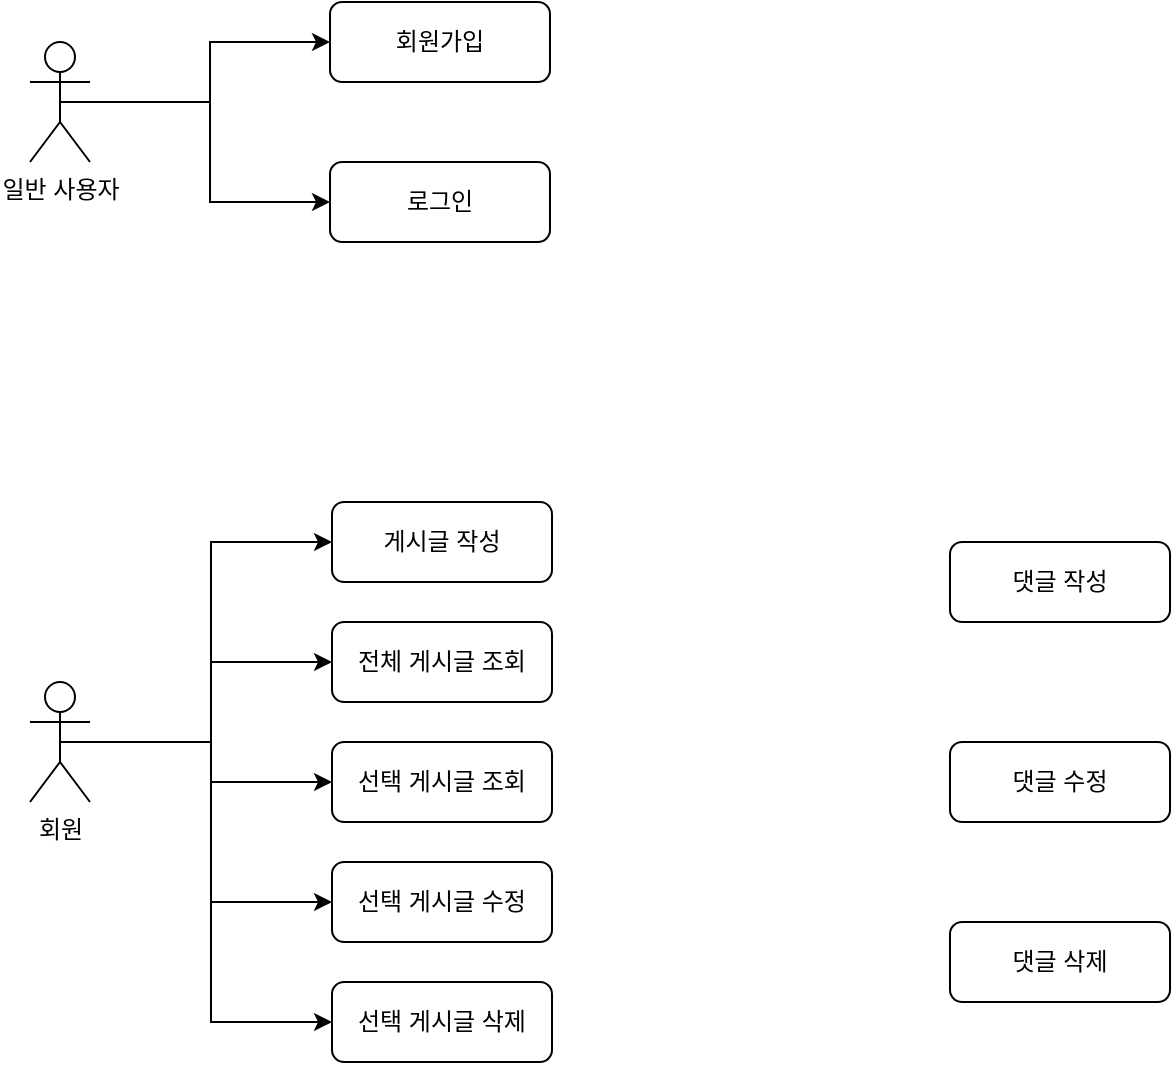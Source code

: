 <mxfile version="24.8.4">
  <diagram id="C5RBs43oDa-KdzZeNtuy" name="Page-1">
    <mxGraphModel dx="1242" dy="785" grid="1" gridSize="10" guides="1" tooltips="1" connect="1" arrows="1" fold="1" page="1" pageScale="1" pageWidth="827" pageHeight="1169" math="0" shadow="0">
      <root>
        <mxCell id="WIyWlLk6GJQsqaUBKTNV-0" />
        <mxCell id="WIyWlLk6GJQsqaUBKTNV-1" parent="WIyWlLk6GJQsqaUBKTNV-0" />
        <mxCell id="j2gXQujpd4SuEo7q7hQ5-22" style="edgeStyle=orthogonalEdgeStyle;rounded=0;orthogonalLoop=1;jettySize=auto;html=1;exitX=0.5;exitY=0.5;exitDx=0;exitDy=0;exitPerimeter=0;" edge="1" parent="WIyWlLk6GJQsqaUBKTNV-1" source="j2gXQujpd4SuEo7q7hQ5-0" target="j2gXQujpd4SuEo7q7hQ5-4">
          <mxGeometry relative="1" as="geometry" />
        </mxCell>
        <mxCell id="j2gXQujpd4SuEo7q7hQ5-23" style="edgeStyle=orthogonalEdgeStyle;rounded=0;orthogonalLoop=1;jettySize=auto;html=1;exitX=0.5;exitY=0.5;exitDx=0;exitDy=0;exitPerimeter=0;entryX=0;entryY=0.5;entryDx=0;entryDy=0;" edge="1" parent="WIyWlLk6GJQsqaUBKTNV-1" source="j2gXQujpd4SuEo7q7hQ5-0" target="j2gXQujpd4SuEo7q7hQ5-5">
          <mxGeometry relative="1" as="geometry" />
        </mxCell>
        <mxCell id="j2gXQujpd4SuEo7q7hQ5-0" value="일반 사용자" style="shape=umlActor;verticalLabelPosition=bottom;verticalAlign=top;html=1;outlineConnect=0;" vertex="1" parent="WIyWlLk6GJQsqaUBKTNV-1">
          <mxGeometry x="110" y="90" width="30" height="60" as="geometry" />
        </mxCell>
        <mxCell id="j2gXQujpd4SuEo7q7hQ5-25" style="edgeStyle=orthogonalEdgeStyle;rounded=0;orthogonalLoop=1;jettySize=auto;html=1;exitX=0.5;exitY=0.5;exitDx=0;exitDy=0;exitPerimeter=0;entryX=0;entryY=0.5;entryDx=0;entryDy=0;" edge="1" parent="WIyWlLk6GJQsqaUBKTNV-1" source="j2gXQujpd4SuEo7q7hQ5-3" target="j2gXQujpd4SuEo7q7hQ5-9">
          <mxGeometry relative="1" as="geometry" />
        </mxCell>
        <mxCell id="j2gXQujpd4SuEo7q7hQ5-26" style="edgeStyle=orthogonalEdgeStyle;rounded=0;orthogonalLoop=1;jettySize=auto;html=1;exitX=0.5;exitY=0.5;exitDx=0;exitDy=0;exitPerimeter=0;entryX=0;entryY=0.5;entryDx=0;entryDy=0;" edge="1" parent="WIyWlLk6GJQsqaUBKTNV-1" source="j2gXQujpd4SuEo7q7hQ5-3" target="j2gXQujpd4SuEo7q7hQ5-11">
          <mxGeometry relative="1" as="geometry" />
        </mxCell>
        <mxCell id="j2gXQujpd4SuEo7q7hQ5-27" style="edgeStyle=orthogonalEdgeStyle;rounded=0;orthogonalLoop=1;jettySize=auto;html=1;exitX=0.5;exitY=0.5;exitDx=0;exitDy=0;exitPerimeter=0;entryX=0;entryY=0.5;entryDx=0;entryDy=0;" edge="1" parent="WIyWlLk6GJQsqaUBKTNV-1" source="j2gXQujpd4SuEo7q7hQ5-3" target="j2gXQujpd4SuEo7q7hQ5-10">
          <mxGeometry relative="1" as="geometry" />
        </mxCell>
        <mxCell id="j2gXQujpd4SuEo7q7hQ5-28" style="edgeStyle=orthogonalEdgeStyle;rounded=0;orthogonalLoop=1;jettySize=auto;html=1;exitX=0.5;exitY=0.5;exitDx=0;exitDy=0;exitPerimeter=0;entryX=0;entryY=0.5;entryDx=0;entryDy=0;" edge="1" parent="WIyWlLk6GJQsqaUBKTNV-1" source="j2gXQujpd4SuEo7q7hQ5-3" target="j2gXQujpd4SuEo7q7hQ5-12">
          <mxGeometry relative="1" as="geometry" />
        </mxCell>
        <mxCell id="j2gXQujpd4SuEo7q7hQ5-29" style="edgeStyle=orthogonalEdgeStyle;rounded=0;orthogonalLoop=1;jettySize=auto;html=1;exitX=0.5;exitY=0.5;exitDx=0;exitDy=0;exitPerimeter=0;entryX=0;entryY=0.5;entryDx=0;entryDy=0;" edge="1" parent="WIyWlLk6GJQsqaUBKTNV-1" source="j2gXQujpd4SuEo7q7hQ5-3" target="j2gXQujpd4SuEo7q7hQ5-13">
          <mxGeometry relative="1" as="geometry" />
        </mxCell>
        <mxCell id="j2gXQujpd4SuEo7q7hQ5-3" value="회원" style="shape=umlActor;verticalLabelPosition=bottom;verticalAlign=top;html=1;outlineConnect=0;" vertex="1" parent="WIyWlLk6GJQsqaUBKTNV-1">
          <mxGeometry x="110" y="410" width="30" height="60" as="geometry" />
        </mxCell>
        <mxCell id="j2gXQujpd4SuEo7q7hQ5-4" value="회원가입" style="rounded=1;whiteSpace=wrap;html=1;" vertex="1" parent="WIyWlLk6GJQsqaUBKTNV-1">
          <mxGeometry x="260" y="70" width="110" height="40" as="geometry" />
        </mxCell>
        <mxCell id="j2gXQujpd4SuEo7q7hQ5-5" value="로그인" style="rounded=1;whiteSpace=wrap;html=1;" vertex="1" parent="WIyWlLk6GJQsqaUBKTNV-1">
          <mxGeometry x="260" y="150" width="110" height="40" as="geometry" />
        </mxCell>
        <mxCell id="j2gXQujpd4SuEo7q7hQ5-9" value="게시글 작성" style="rounded=1;whiteSpace=wrap;html=1;" vertex="1" parent="WIyWlLk6GJQsqaUBKTNV-1">
          <mxGeometry x="261" y="320" width="110" height="40" as="geometry" />
        </mxCell>
        <mxCell id="j2gXQujpd4SuEo7q7hQ5-10" value="선택 게시글 조회" style="rounded=1;whiteSpace=wrap;html=1;" vertex="1" parent="WIyWlLk6GJQsqaUBKTNV-1">
          <mxGeometry x="261" y="440" width="110" height="40" as="geometry" />
        </mxCell>
        <mxCell id="j2gXQujpd4SuEo7q7hQ5-11" value="전체 게시글 조회" style="rounded=1;whiteSpace=wrap;html=1;" vertex="1" parent="WIyWlLk6GJQsqaUBKTNV-1">
          <mxGeometry x="261" y="380" width="110" height="40" as="geometry" />
        </mxCell>
        <mxCell id="j2gXQujpd4SuEo7q7hQ5-12" value="선택 게시글 수정" style="rounded=1;whiteSpace=wrap;html=1;" vertex="1" parent="WIyWlLk6GJQsqaUBKTNV-1">
          <mxGeometry x="261" y="500" width="110" height="40" as="geometry" />
        </mxCell>
        <mxCell id="j2gXQujpd4SuEo7q7hQ5-13" value="선택 게시글 삭제" style="rounded=1;whiteSpace=wrap;html=1;" vertex="1" parent="WIyWlLk6GJQsqaUBKTNV-1">
          <mxGeometry x="261" y="560" width="110" height="40" as="geometry" />
        </mxCell>
        <mxCell id="j2gXQujpd4SuEo7q7hQ5-14" value="댓글 삭제" style="rounded=1;whiteSpace=wrap;html=1;" vertex="1" parent="WIyWlLk6GJQsqaUBKTNV-1">
          <mxGeometry x="570" y="530" width="110" height="40" as="geometry" />
        </mxCell>
        <mxCell id="j2gXQujpd4SuEo7q7hQ5-15" value="댓글 수정" style="rounded=1;whiteSpace=wrap;html=1;" vertex="1" parent="WIyWlLk6GJQsqaUBKTNV-1">
          <mxGeometry x="570" y="440" width="110" height="40" as="geometry" />
        </mxCell>
        <mxCell id="j2gXQujpd4SuEo7q7hQ5-16" value="댓글 작성" style="rounded=1;whiteSpace=wrap;html=1;" vertex="1" parent="WIyWlLk6GJQsqaUBKTNV-1">
          <mxGeometry x="570" y="340" width="110" height="40" as="geometry" />
        </mxCell>
      </root>
    </mxGraphModel>
  </diagram>
</mxfile>
